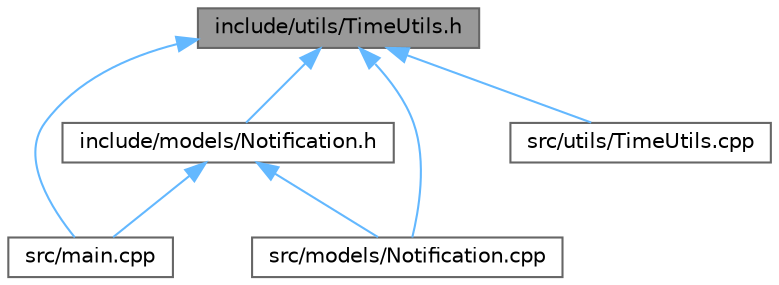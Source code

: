digraph "include/utils/TimeUtils.h"
{
 // INTERACTIVE_SVG=YES
 // LATEX_PDF_SIZE
  bgcolor="transparent";
  edge [fontname=Helvetica,fontsize=10,labelfontname=Helvetica,labelfontsize=10];
  node [fontname=Helvetica,fontsize=10,shape=box,height=0.2,width=0.4];
  Node1 [label="include/utils/TimeUtils.h",height=0.2,width=0.4,color="gray40", fillcolor="grey60", style="filled", fontcolor="black",tooltip=" "];
  Node1 -> Node2 [dir="back",color="steelblue1",style="solid"];
  Node2 [label="include/models/Notification.h",height=0.2,width=0.4,color="grey40", fillcolor="white", style="filled",URL="$Notification_8h.html",tooltip=" "];
  Node2 -> Node3 [dir="back",color="steelblue1",style="solid"];
  Node3 [label="src/main.cpp",height=0.2,width=0.4,color="grey40", fillcolor="white", style="filled",URL="$main_8cpp.html",tooltip=" "];
  Node2 -> Node4 [dir="back",color="steelblue1",style="solid"];
  Node4 [label="src/models/Notification.cpp",height=0.2,width=0.4,color="grey40", fillcolor="white", style="filled",URL="$Notification_8cpp.html",tooltip=" "];
  Node1 -> Node3 [dir="back",color="steelblue1",style="solid"];
  Node1 -> Node4 [dir="back",color="steelblue1",style="solid"];
  Node1 -> Node5 [dir="back",color="steelblue1",style="solid"];
  Node5 [label="src/utils/TimeUtils.cpp",height=0.2,width=0.4,color="grey40", fillcolor="white", style="filled",URL="$TimeUtils_8cpp.html",tooltip=" "];
}
